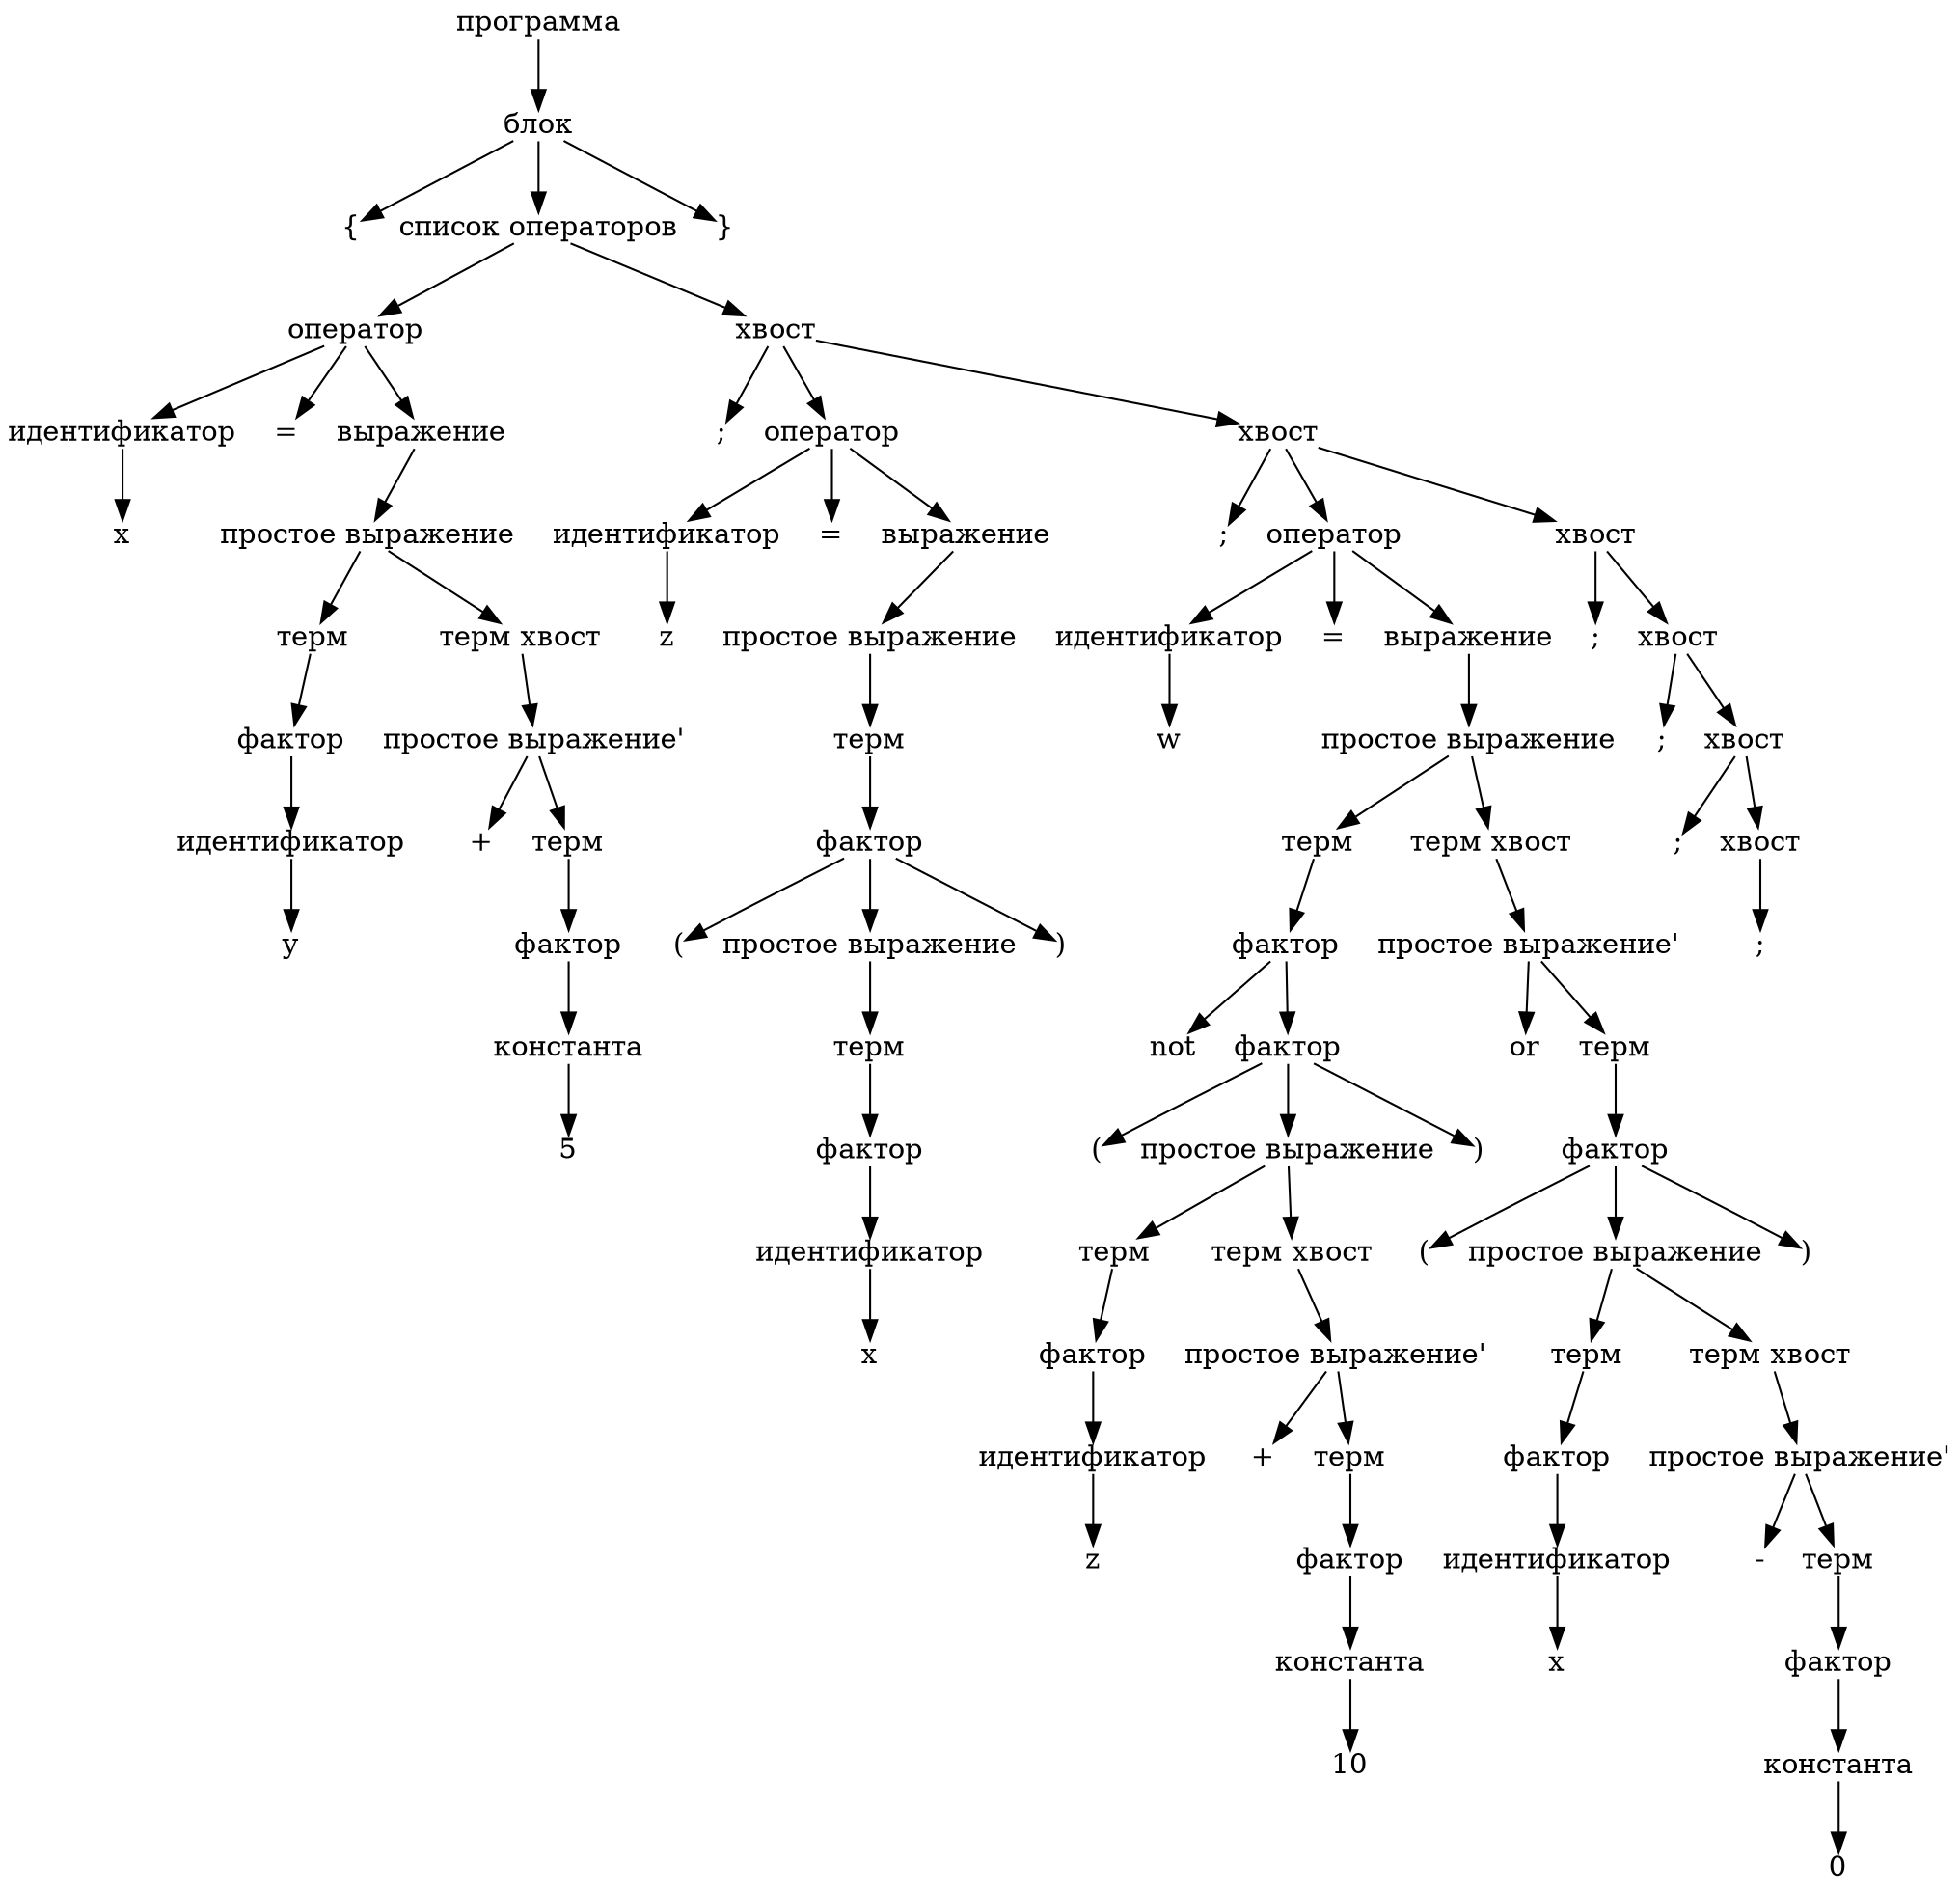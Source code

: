digraph {
	node [shape=plain]
	main [label=<программа>]
	"main.0" [label=<блок>]
	main -> "main.0"
	"main.0.0" [label="{"]
	"main.0" -> "main.0.0"
	"main.0.1" [label=<список операторов>]
	"main.0" -> "main.0.1"
	"main.0.1.0" [label="оператор"]
	"main.0.1" -> "main.0.1.0"
	"main.0.1.0.0" [label=<идентификатор>]
	"main.0.1.0" -> "main.0.1.0.0"
	"main.0.1.0.0.0" [label=x]
	"main.0.1.0.0" -> "main.0.1.0.0.0"
	"main.0.1.0.1" [label="="]
	"main.0.1.0" -> "main.0.1.0.1"
	"main.0.1.0.2" [label=<выражение>]
	"main.0.1.0" -> "main.0.1.0.2"
	"main.0.1.0.2.0" [label=<простое выражение>]
	"main.0.1.0.2" -> "main.0.1.0.2.0"
	"main.0.1.0.2.0.0" [label=<терм>]
	"main.0.1.0.2.0" -> "main.0.1.0.2.0.0"
	"main.0.1.0.2.0.0.0" [label=<фактор>]
	"main.0.1.0.2.0.0" -> "main.0.1.0.2.0.0.0"
	"main.0.1.0.2.0.0.0.0" [label=<идентификатор>]
	"main.0.1.0.2.0.0.0" -> "main.0.1.0.2.0.0.0.0"
	"main.0.1.0.2.0.0.0.0.0" [label=y]
	"main.0.1.0.2.0.0.0.0" -> "main.0.1.0.2.0.0.0.0.0"
	"main.0.1.0.2.0.1" [label=<терм хвост>]
	"main.0.1.0.2.0" -> "main.0.1.0.2.0.1"
	"main.0.1.0.2.0.1.0" [label=<простое выражение'>]
	"main.0.1.0.2.0.1" -> "main.0.1.0.2.0.1.0"
	"main.0.1.0.2.0.1.0.0" [label="+"]
	"main.0.1.0.2.0.1.0" -> "main.0.1.0.2.0.1.0.0"
	"main.0.1.0.2.0.1.0.1" [label=<терм>]
	"main.0.1.0.2.0.1.0" -> "main.0.1.0.2.0.1.0.1"
	"main.0.1.0.2.0.1.0.1.0" [label=<фактор>]
	"main.0.1.0.2.0.1.0.1" -> "main.0.1.0.2.0.1.0.1.0"
	"main.0.1.0.2.0.1.0.1.0.0" [label=<константа>]
	"main.0.1.0.2.0.1.0.1.0" -> "main.0.1.0.2.0.1.0.1.0.0"
	"main.0.1.0.2.0.1.0.1.0.0.0" [label=5]
	"main.0.1.0.2.0.1.0.1.0.0" -> "main.0.1.0.2.0.1.0.1.0.0.0"
	"main.0.1.1" [label=<хвост>]
	"main.0.1" -> "main.0.1.1"
	"main.0.1.1.0" [label=";"]
	"main.0.1.1" -> "main.0.1.1.0"
	"main.0.1.1.1" [label="оператор"]
	"main.0.1.1" -> "main.0.1.1.1"
	"main.0.1.1.1.0" [label=<идентификатор>]
	"main.0.1.1.1" -> "main.0.1.1.1.0"
	"main.0.1.1.1.0.0" [label=z]
	"main.0.1.1.1.0" -> "main.0.1.1.1.0.0"
	"main.0.1.1.1.1" [label="="]
	"main.0.1.1.1" -> "main.0.1.1.1.1"
	"main.0.1.1.1.2" [label=<выражение>]
	"main.0.1.1.1" -> "main.0.1.1.1.2"
	"main.0.1.1.1.2.0" [label=<простое выражение>]
	"main.0.1.1.1.2" -> "main.0.1.1.1.2.0"
	"main.0.1.1.1.2.0.0" [label=<терм>]
	"main.0.1.1.1.2.0" -> "main.0.1.1.1.2.0.0"
	"main.0.1.1.1.2.0.0.0" [label=<фактор>]
	"main.0.1.1.1.2.0.0" -> "main.0.1.1.1.2.0.0.0"
	"main.0.1.1.1.2.0.0.0.0" [label="("]
	"main.0.1.1.1.2.0.0.0" -> "main.0.1.1.1.2.0.0.0.0"
	"main.0.1.1.1.2.0.0.0.1" [label=<простое выражение>]
	"main.0.1.1.1.2.0.0.0" -> "main.0.1.1.1.2.0.0.0.1"
	"main.0.1.1.1.2.0.0.0.1.0" [label=<терм>]
	"main.0.1.1.1.2.0.0.0.1" -> "main.0.1.1.1.2.0.0.0.1.0"
	"main.0.1.1.1.2.0.0.0.1.0.0" [label=<фактор>]
	"main.0.1.1.1.2.0.0.0.1.0" -> "main.0.1.1.1.2.0.0.0.1.0.0"
	"main.0.1.1.1.2.0.0.0.1.0.0.0" [label=<идентификатор>]
	"main.0.1.1.1.2.0.0.0.1.0.0" -> "main.0.1.1.1.2.0.0.0.1.0.0.0"
	"main.0.1.1.1.2.0.0.0.1.0.0.0.0" [label=x]
	"main.0.1.1.1.2.0.0.0.1.0.0.0" -> "main.0.1.1.1.2.0.0.0.1.0.0.0.0"
	"main.0.1.1.1.2.0.0.0.2" [label=")"]
	"main.0.1.1.1.2.0.0.0" -> "main.0.1.1.1.2.0.0.0.2"
	"main.0.1.1.2" [label=<хвост>]
	"main.0.1.1" -> "main.0.1.1.2"
	"main.0.1.1.2.0" [label=";"]
	"main.0.1.1.2" -> "main.0.1.1.2.0"
	"main.0.1.1.2.1" [label="оператор"]
	"main.0.1.1.2" -> "main.0.1.1.2.1"
	"main.0.1.1.2.1.0" [label=<идентификатор>]
	"main.0.1.1.2.1" -> "main.0.1.1.2.1.0"
	"main.0.1.1.2.1.0.0" [label=w]
	"main.0.1.1.2.1.0" -> "main.0.1.1.2.1.0.0"
	"main.0.1.1.2.1.1" [label="="]
	"main.0.1.1.2.1" -> "main.0.1.1.2.1.1"
	"main.0.1.1.2.1.2" [label=<выражение>]
	"main.0.1.1.2.1" -> "main.0.1.1.2.1.2"
	"main.0.1.1.2.1.2.0" [label=<простое выражение>]
	"main.0.1.1.2.1.2" -> "main.0.1.1.2.1.2.0"
	"main.0.1.1.2.1.2.0.0" [label=<терм>]
	"main.0.1.1.2.1.2.0" -> "main.0.1.1.2.1.2.0.0"
	"main.0.1.1.2.1.2.0.0.0" [label=<фактор>]
	"main.0.1.1.2.1.2.0.0" -> "main.0.1.1.2.1.2.0.0.0"
	"main.0.1.1.2.1.2.0.0.0.0" [label=not]
	"main.0.1.1.2.1.2.0.0.0" -> "main.0.1.1.2.1.2.0.0.0.0"
	"main.0.1.1.2.1.2.0.0.0.1" [label=<фактор>]
	"main.0.1.1.2.1.2.0.0.0" -> "main.0.1.1.2.1.2.0.0.0.1"
	"main.0.1.1.2.1.2.0.0.0.1.0" [label="("]
	"main.0.1.1.2.1.2.0.0.0.1" -> "main.0.1.1.2.1.2.0.0.0.1.0"
	"main.0.1.1.2.1.2.0.0.0.1.1" [label=<простое выражение>]
	"main.0.1.1.2.1.2.0.0.0.1" -> "main.0.1.1.2.1.2.0.0.0.1.1"
	"main.0.1.1.2.1.2.0.0.0.1.1.0" [label=<терм>]
	"main.0.1.1.2.1.2.0.0.0.1.1" -> "main.0.1.1.2.1.2.0.0.0.1.1.0"
	"main.0.1.1.2.1.2.0.0.0.1.1.0.0" [label=<фактор>]
	"main.0.1.1.2.1.2.0.0.0.1.1.0" -> "main.0.1.1.2.1.2.0.0.0.1.1.0.0"
	"main.0.1.1.2.1.2.0.0.0.1.1.0.0.0" [label=<идентификатор>]
	"main.0.1.1.2.1.2.0.0.0.1.1.0.0" -> "main.0.1.1.2.1.2.0.0.0.1.1.0.0.0"
	"main.0.1.1.2.1.2.0.0.0.1.1.0.0.0.0" [label=z]
	"main.0.1.1.2.1.2.0.0.0.1.1.0.0.0" -> "main.0.1.1.2.1.2.0.0.0.1.1.0.0.0.0"
	"main.0.1.1.2.1.2.0.0.0.1.1.1" [label=<терм хвост>]
	"main.0.1.1.2.1.2.0.0.0.1.1" -> "main.0.1.1.2.1.2.0.0.0.1.1.1"
	"main.0.1.1.2.1.2.0.0.0.1.1.1.0" [label=<простое выражение'>]
	"main.0.1.1.2.1.2.0.0.0.1.1.1" -> "main.0.1.1.2.1.2.0.0.0.1.1.1.0"
	"main.0.1.1.2.1.2.0.0.0.1.1.1.0.0" [label="+"]
	"main.0.1.1.2.1.2.0.0.0.1.1.1.0" -> "main.0.1.1.2.1.2.0.0.0.1.1.1.0.0"
	"main.0.1.1.2.1.2.0.0.0.1.1.1.0.1" [label=<терм>]
	"main.0.1.1.2.1.2.0.0.0.1.1.1.0" -> "main.0.1.1.2.1.2.0.0.0.1.1.1.0.1"
	"main.0.1.1.2.1.2.0.0.0.1.1.1.0.1.0" [label=<фактор>]
	"main.0.1.1.2.1.2.0.0.0.1.1.1.0.1" -> "main.0.1.1.2.1.2.0.0.0.1.1.1.0.1.0"
	"main.0.1.1.2.1.2.0.0.0.1.1.1.0.1.0.0" [label=<константа>]
	"main.0.1.1.2.1.2.0.0.0.1.1.1.0.1.0" -> "main.0.1.1.2.1.2.0.0.0.1.1.1.0.1.0.0"
	"main.0.1.1.2.1.2.0.0.0.1.1.1.0.1.0.0.0" [label=10]
	"main.0.1.1.2.1.2.0.0.0.1.1.1.0.1.0.0" -> "main.0.1.1.2.1.2.0.0.0.1.1.1.0.1.0.0.0"
	"main.0.1.1.2.1.2.0.0.0.1.2" [label=")"]
	"main.0.1.1.2.1.2.0.0.0.1" -> "main.0.1.1.2.1.2.0.0.0.1.2"
	"main.0.1.1.2.1.2.0.1" [label=<терм хвост>]
	"main.0.1.1.2.1.2.0" -> "main.0.1.1.2.1.2.0.1"
	"main.0.1.1.2.1.2.0.1.0" [label=<простое выражение'>]
	"main.0.1.1.2.1.2.0.1" -> "main.0.1.1.2.1.2.0.1.0"
	"main.0.1.1.2.1.2.0.1.0.0" [label=or]
	"main.0.1.1.2.1.2.0.1.0" -> "main.0.1.1.2.1.2.0.1.0.0"
	"main.0.1.1.2.1.2.0.1.0.1" [label=<терм>]
	"main.0.1.1.2.1.2.0.1.0" -> "main.0.1.1.2.1.2.0.1.0.1"
	"main.0.1.1.2.1.2.0.1.0.1.0" [label=<фактор>]
	"main.0.1.1.2.1.2.0.1.0.1" -> "main.0.1.1.2.1.2.0.1.0.1.0"
	"main.0.1.1.2.1.2.0.1.0.1.0.0" [label="("]
	"main.0.1.1.2.1.2.0.1.0.1.0" -> "main.0.1.1.2.1.2.0.1.0.1.0.0"
	"main.0.1.1.2.1.2.0.1.0.1.0.1" [label=<простое выражение>]
	"main.0.1.1.2.1.2.0.1.0.1.0" -> "main.0.1.1.2.1.2.0.1.0.1.0.1"
	"main.0.1.1.2.1.2.0.1.0.1.0.1.0" [label=<терм>]
	"main.0.1.1.2.1.2.0.1.0.1.0.1" -> "main.0.1.1.2.1.2.0.1.0.1.0.1.0"
	"main.0.1.1.2.1.2.0.1.0.1.0.1.0.0" [label=<фактор>]
	"main.0.1.1.2.1.2.0.1.0.1.0.1.0" -> "main.0.1.1.2.1.2.0.1.0.1.0.1.0.0"
	"main.0.1.1.2.1.2.0.1.0.1.0.1.0.0.0" [label=<идентификатор>]
	"main.0.1.1.2.1.2.0.1.0.1.0.1.0.0" -> "main.0.1.1.2.1.2.0.1.0.1.0.1.0.0.0"
	"main.0.1.1.2.1.2.0.1.0.1.0.1.0.0.0.0" [label=x]
	"main.0.1.1.2.1.2.0.1.0.1.0.1.0.0.0" -> "main.0.1.1.2.1.2.0.1.0.1.0.1.0.0.0.0"
	"main.0.1.1.2.1.2.0.1.0.1.0.1.1" [label=<терм хвост>]
	"main.0.1.1.2.1.2.0.1.0.1.0.1" -> "main.0.1.1.2.1.2.0.1.0.1.0.1.1"
	"main.0.1.1.2.1.2.0.1.0.1.0.1.1.0" [label=<простое выражение'>]
	"main.0.1.1.2.1.2.0.1.0.1.0.1.1" -> "main.0.1.1.2.1.2.0.1.0.1.0.1.1.0"
	"main.0.1.1.2.1.2.0.1.0.1.0.1.1.0.0" [label="-"]
	"main.0.1.1.2.1.2.0.1.0.1.0.1.1.0" -> "main.0.1.1.2.1.2.0.1.0.1.0.1.1.0.0"
	"main.0.1.1.2.1.2.0.1.0.1.0.1.1.0.1" [label=<терм>]
	"main.0.1.1.2.1.2.0.1.0.1.0.1.1.0" -> "main.0.1.1.2.1.2.0.1.0.1.0.1.1.0.1"
	"main.0.1.1.2.1.2.0.1.0.1.0.1.1.0.1.0" [label=<фактор>]
	"main.0.1.1.2.1.2.0.1.0.1.0.1.1.0.1" -> "main.0.1.1.2.1.2.0.1.0.1.0.1.1.0.1.0"
	"main.0.1.1.2.1.2.0.1.0.1.0.1.1.0.1.0.0" [label=<константа>]
	"main.0.1.1.2.1.2.0.1.0.1.0.1.1.0.1.0" -> "main.0.1.1.2.1.2.0.1.0.1.0.1.1.0.1.0.0"
	"main.0.1.1.2.1.2.0.1.0.1.0.1.1.0.1.0.0.0" [label=0]
	"main.0.1.1.2.1.2.0.1.0.1.0.1.1.0.1.0.0" -> "main.0.1.1.2.1.2.0.1.0.1.0.1.1.0.1.0.0.0"
	"main.0.1.1.2.1.2.0.1.0.1.0.2" [label=")"]
	"main.0.1.1.2.1.2.0.1.0.1.0" -> "main.0.1.1.2.1.2.0.1.0.1.0.2"
	"main.0.1.1.2.2" [label=<хвост>]
	"main.0.1.1.2" -> "main.0.1.1.2.2"
	"main.0.1.1.2.2.0" [label=";"]
	"main.0.1.1.2.2" -> "main.0.1.1.2.2.0"
	"main.0.1.1.2.2.1" [label=<хвост>]
	"main.0.1.1.2.2" -> "main.0.1.1.2.2.1"
	"main.0.1.1.2.2.1.0" [label=";"]
	"main.0.1.1.2.2.1" -> "main.0.1.1.2.2.1.0"
	"main.0.1.1.2.2.1.1" [label=<хвост>]
	"main.0.1.1.2.2.1" -> "main.0.1.1.2.2.1.1"
	"main.0.1.1.2.2.1.1.0" [label=";"]
	"main.0.1.1.2.2.1.1" -> "main.0.1.1.2.2.1.1.0"
	"main.0.1.1.2.2.1.1.1" [label=<хвост>]
	"main.0.1.1.2.2.1.1" -> "main.0.1.1.2.2.1.1.1"
	"main.0.1.1.2.2.1.1.1.0" [label=";"]
	"main.0.1.1.2.2.1.1.1" -> "main.0.1.1.2.2.1.1.1.0"
	"main.0.2" [label="}"]
	"main.0" -> "main.0.2"
}
